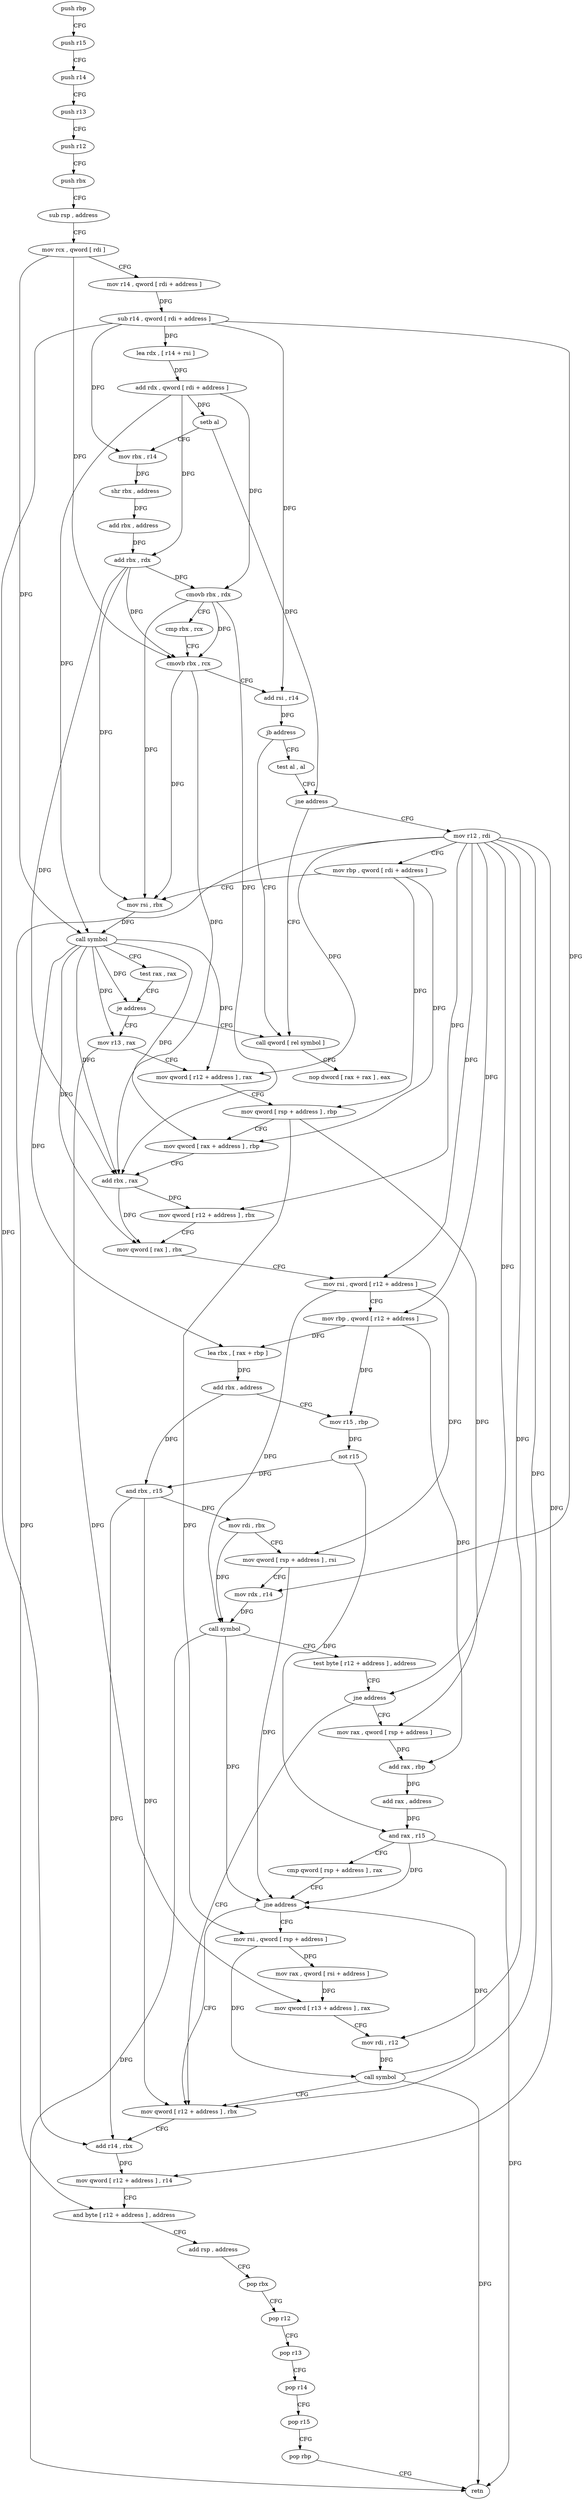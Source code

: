 digraph "func" {
"4259424" [label = "push rbp" ]
"4259425" [label = "push r15" ]
"4259427" [label = "push r14" ]
"4259429" [label = "push r13" ]
"4259431" [label = "push r12" ]
"4259433" [label = "push rbx" ]
"4259434" [label = "sub rsp , address" ]
"4259438" [label = "mov rcx , qword [ rdi ]" ]
"4259441" [label = "mov r14 , qword [ rdi + address ]" ]
"4259445" [label = "sub r14 , qword [ rdi + address ]" ]
"4259449" [label = "lea rdx , [ r14 + rsi ]" ]
"4259453" [label = "add rdx , qword [ rdi + address ]" ]
"4259457" [label = "setb al" ]
"4259460" [label = "mov rbx , r14" ]
"4259463" [label = "shr rbx , address" ]
"4259467" [label = "add rbx , address" ]
"4259471" [label = "add rbx , rdx" ]
"4259474" [label = "cmovb rbx , rdx" ]
"4259478" [label = "cmp rbx , rcx" ]
"4259481" [label = "cmovb rbx , rcx" ]
"4259485" [label = "add rsi , r14" ]
"4259488" [label = "jb address" ]
"4259682" [label = "call qword [ rel symbol ]" ]
"4259494" [label = "test al , al" ]
"4259688" [label = "nop dword [ rax + rax ] , eax" ]
"4259496" [label = "jne address" ]
"4259502" [label = "mov r12 , rdi" ]
"4259505" [label = "mov rbp , qword [ rdi + address ]" ]
"4259509" [label = "mov rsi , rbx" ]
"4259512" [label = "call symbol" ]
"4259517" [label = "test rax , rax" ]
"4259520" [label = "je address" ]
"4259526" [label = "mov r13 , rax" ]
"4259529" [label = "mov qword [ r12 + address ] , rax" ]
"4259534" [label = "mov qword [ rsp + address ] , rbp" ]
"4259539" [label = "mov qword [ rax + address ] , rbp" ]
"4259543" [label = "add rbx , rax" ]
"4259546" [label = "mov qword [ r12 + address ] , rbx" ]
"4259551" [label = "mov qword [ rax ] , rbx" ]
"4259554" [label = "mov rsi , qword [ r12 + address ]" ]
"4259559" [label = "mov rbp , qword [ r12 + address ]" ]
"4259564" [label = "lea rbx , [ rax + rbp ]" ]
"4259568" [label = "add rbx , address" ]
"4259572" [label = "mov r15 , rbp" ]
"4259575" [label = "not r15" ]
"4259578" [label = "and rbx , r15" ]
"4259581" [label = "mov rdi , rbx" ]
"4259584" [label = "mov qword [ rsp + address ] , rsi" ]
"4259589" [label = "mov rdx , r14" ]
"4259592" [label = "call symbol" ]
"4259597" [label = "test byte [ r12 + address ] , address" ]
"4259603" [label = "jne address" ]
"4259648" [label = "mov qword [ r12 + address ] , rbx" ]
"4259605" [label = "mov rax , qword [ rsp + address ]" ]
"4259653" [label = "add r14 , rbx" ]
"4259656" [label = "mov qword [ r12 + address ] , r14" ]
"4259661" [label = "and byte [ r12 + address ] , address" ]
"4259667" [label = "add rsp , address" ]
"4259671" [label = "pop rbx" ]
"4259672" [label = "pop r12" ]
"4259674" [label = "pop r13" ]
"4259676" [label = "pop r14" ]
"4259678" [label = "pop r15" ]
"4259680" [label = "pop rbp" ]
"4259681" [label = "retn" ]
"4259610" [label = "add rax , rbp" ]
"4259613" [label = "add rax , address" ]
"4259617" [label = "and rax , r15" ]
"4259620" [label = "cmp qword [ rsp + address ] , rax" ]
"4259625" [label = "jne address" ]
"4259627" [label = "mov rsi , qword [ rsp + address ]" ]
"4259632" [label = "mov rax , qword [ rsi + address ]" ]
"4259636" [label = "mov qword [ r13 + address ] , rax" ]
"4259640" [label = "mov rdi , r12" ]
"4259643" [label = "call symbol" ]
"4259424" -> "4259425" [ label = "CFG" ]
"4259425" -> "4259427" [ label = "CFG" ]
"4259427" -> "4259429" [ label = "CFG" ]
"4259429" -> "4259431" [ label = "CFG" ]
"4259431" -> "4259433" [ label = "CFG" ]
"4259433" -> "4259434" [ label = "CFG" ]
"4259434" -> "4259438" [ label = "CFG" ]
"4259438" -> "4259441" [ label = "CFG" ]
"4259438" -> "4259481" [ label = "DFG" ]
"4259438" -> "4259512" [ label = "DFG" ]
"4259441" -> "4259445" [ label = "DFG" ]
"4259445" -> "4259449" [ label = "DFG" ]
"4259445" -> "4259460" [ label = "DFG" ]
"4259445" -> "4259485" [ label = "DFG" ]
"4259445" -> "4259589" [ label = "DFG" ]
"4259445" -> "4259653" [ label = "DFG" ]
"4259449" -> "4259453" [ label = "DFG" ]
"4259453" -> "4259457" [ label = "DFG" ]
"4259453" -> "4259471" [ label = "DFG" ]
"4259453" -> "4259474" [ label = "DFG" ]
"4259453" -> "4259512" [ label = "DFG" ]
"4259457" -> "4259460" [ label = "CFG" ]
"4259457" -> "4259496" [ label = "DFG" ]
"4259460" -> "4259463" [ label = "DFG" ]
"4259463" -> "4259467" [ label = "DFG" ]
"4259467" -> "4259471" [ label = "DFG" ]
"4259471" -> "4259474" [ label = "DFG" ]
"4259471" -> "4259481" [ label = "DFG" ]
"4259471" -> "4259509" [ label = "DFG" ]
"4259471" -> "4259543" [ label = "DFG" ]
"4259474" -> "4259478" [ label = "CFG" ]
"4259474" -> "4259481" [ label = "DFG" ]
"4259474" -> "4259509" [ label = "DFG" ]
"4259474" -> "4259543" [ label = "DFG" ]
"4259478" -> "4259481" [ label = "CFG" ]
"4259481" -> "4259485" [ label = "CFG" ]
"4259481" -> "4259509" [ label = "DFG" ]
"4259481" -> "4259543" [ label = "DFG" ]
"4259485" -> "4259488" [ label = "DFG" ]
"4259488" -> "4259682" [ label = "CFG" ]
"4259488" -> "4259494" [ label = "CFG" ]
"4259682" -> "4259688" [ label = "CFG" ]
"4259494" -> "4259496" [ label = "CFG" ]
"4259496" -> "4259682" [ label = "CFG" ]
"4259496" -> "4259502" [ label = "CFG" ]
"4259502" -> "4259505" [ label = "CFG" ]
"4259502" -> "4259529" [ label = "DFG" ]
"4259502" -> "4259546" [ label = "DFG" ]
"4259502" -> "4259554" [ label = "DFG" ]
"4259502" -> "4259559" [ label = "DFG" ]
"4259502" -> "4259603" [ label = "DFG" ]
"4259502" -> "4259648" [ label = "DFG" ]
"4259502" -> "4259656" [ label = "DFG" ]
"4259502" -> "4259661" [ label = "DFG" ]
"4259502" -> "4259640" [ label = "DFG" ]
"4259505" -> "4259509" [ label = "CFG" ]
"4259505" -> "4259534" [ label = "DFG" ]
"4259505" -> "4259539" [ label = "DFG" ]
"4259509" -> "4259512" [ label = "DFG" ]
"4259512" -> "4259517" [ label = "CFG" ]
"4259512" -> "4259520" [ label = "DFG" ]
"4259512" -> "4259526" [ label = "DFG" ]
"4259512" -> "4259529" [ label = "DFG" ]
"4259512" -> "4259539" [ label = "DFG" ]
"4259512" -> "4259543" [ label = "DFG" ]
"4259512" -> "4259551" [ label = "DFG" ]
"4259512" -> "4259564" [ label = "DFG" ]
"4259517" -> "4259520" [ label = "CFG" ]
"4259520" -> "4259682" [ label = "CFG" ]
"4259520" -> "4259526" [ label = "CFG" ]
"4259526" -> "4259529" [ label = "CFG" ]
"4259526" -> "4259636" [ label = "DFG" ]
"4259529" -> "4259534" [ label = "CFG" ]
"4259534" -> "4259539" [ label = "CFG" ]
"4259534" -> "4259605" [ label = "DFG" ]
"4259534" -> "4259627" [ label = "DFG" ]
"4259539" -> "4259543" [ label = "CFG" ]
"4259543" -> "4259546" [ label = "DFG" ]
"4259543" -> "4259551" [ label = "DFG" ]
"4259546" -> "4259551" [ label = "CFG" ]
"4259551" -> "4259554" [ label = "CFG" ]
"4259554" -> "4259559" [ label = "CFG" ]
"4259554" -> "4259584" [ label = "DFG" ]
"4259554" -> "4259592" [ label = "DFG" ]
"4259559" -> "4259564" [ label = "DFG" ]
"4259559" -> "4259572" [ label = "DFG" ]
"4259559" -> "4259610" [ label = "DFG" ]
"4259564" -> "4259568" [ label = "DFG" ]
"4259568" -> "4259572" [ label = "CFG" ]
"4259568" -> "4259578" [ label = "DFG" ]
"4259572" -> "4259575" [ label = "DFG" ]
"4259575" -> "4259578" [ label = "DFG" ]
"4259575" -> "4259617" [ label = "DFG" ]
"4259578" -> "4259581" [ label = "DFG" ]
"4259578" -> "4259648" [ label = "DFG" ]
"4259578" -> "4259653" [ label = "DFG" ]
"4259581" -> "4259584" [ label = "CFG" ]
"4259581" -> "4259592" [ label = "DFG" ]
"4259584" -> "4259589" [ label = "CFG" ]
"4259584" -> "4259625" [ label = "DFG" ]
"4259589" -> "4259592" [ label = "DFG" ]
"4259592" -> "4259597" [ label = "CFG" ]
"4259592" -> "4259681" [ label = "DFG" ]
"4259592" -> "4259625" [ label = "DFG" ]
"4259597" -> "4259603" [ label = "CFG" ]
"4259603" -> "4259648" [ label = "CFG" ]
"4259603" -> "4259605" [ label = "CFG" ]
"4259648" -> "4259653" [ label = "CFG" ]
"4259605" -> "4259610" [ label = "DFG" ]
"4259653" -> "4259656" [ label = "DFG" ]
"4259656" -> "4259661" [ label = "CFG" ]
"4259661" -> "4259667" [ label = "CFG" ]
"4259667" -> "4259671" [ label = "CFG" ]
"4259671" -> "4259672" [ label = "CFG" ]
"4259672" -> "4259674" [ label = "CFG" ]
"4259674" -> "4259676" [ label = "CFG" ]
"4259676" -> "4259678" [ label = "CFG" ]
"4259678" -> "4259680" [ label = "CFG" ]
"4259680" -> "4259681" [ label = "CFG" ]
"4259610" -> "4259613" [ label = "DFG" ]
"4259613" -> "4259617" [ label = "DFG" ]
"4259617" -> "4259620" [ label = "CFG" ]
"4259617" -> "4259681" [ label = "DFG" ]
"4259617" -> "4259625" [ label = "DFG" ]
"4259620" -> "4259625" [ label = "CFG" ]
"4259625" -> "4259648" [ label = "CFG" ]
"4259625" -> "4259627" [ label = "CFG" ]
"4259627" -> "4259632" [ label = "DFG" ]
"4259627" -> "4259643" [ label = "DFG" ]
"4259632" -> "4259636" [ label = "DFG" ]
"4259636" -> "4259640" [ label = "CFG" ]
"4259640" -> "4259643" [ label = "DFG" ]
"4259643" -> "4259648" [ label = "CFG" ]
"4259643" -> "4259625" [ label = "DFG" ]
"4259643" -> "4259681" [ label = "DFG" ]
}
